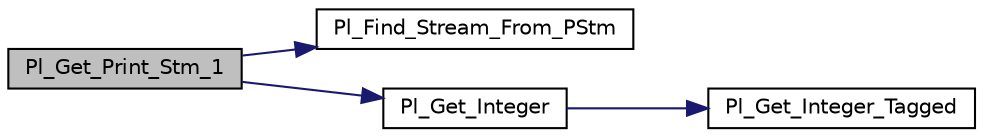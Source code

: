 digraph "Pl_Get_Print_Stm_1"
{
  edge [fontname="Helvetica",fontsize="10",labelfontname="Helvetica",labelfontsize="10"];
  node [fontname="Helvetica",fontsize="10",shape=record];
  rankdir="LR";
  Node1 [label="Pl_Get_Print_Stm_1",height=0.2,width=0.4,color="black", fillcolor="grey75", style="filled", fontcolor="black"];
  Node1 -> Node2 [color="midnightblue",fontsize="10",style="solid",fontname="Helvetica"];
  Node2 [label="Pl_Find_Stream_From_PStm",height=0.2,width=0.4,color="black", fillcolor="white", style="filled",URL="$stream__supp_8c.html#aec16e57a5deb906daf8dd1ec78a27ce9"];
  Node1 -> Node3 [color="midnightblue",fontsize="10",style="solid",fontname="Helvetica"];
  Node3 [label="Pl_Get_Integer",height=0.2,width=0.4,color="black", fillcolor="white", style="filled",URL="$wam__inst_8c.html#a4674b6fe0ab6340bbe076f8d485673e7"];
  Node3 -> Node4 [color="midnightblue",fontsize="10",style="solid",fontname="Helvetica"];
  Node4 [label="Pl_Get_Integer_Tagged",height=0.2,width=0.4,color="black", fillcolor="white", style="filled",URL="$wam__inst_8c.html#a6fb0a22a4b407baa8bd1c6bb8f18675d"];
}
